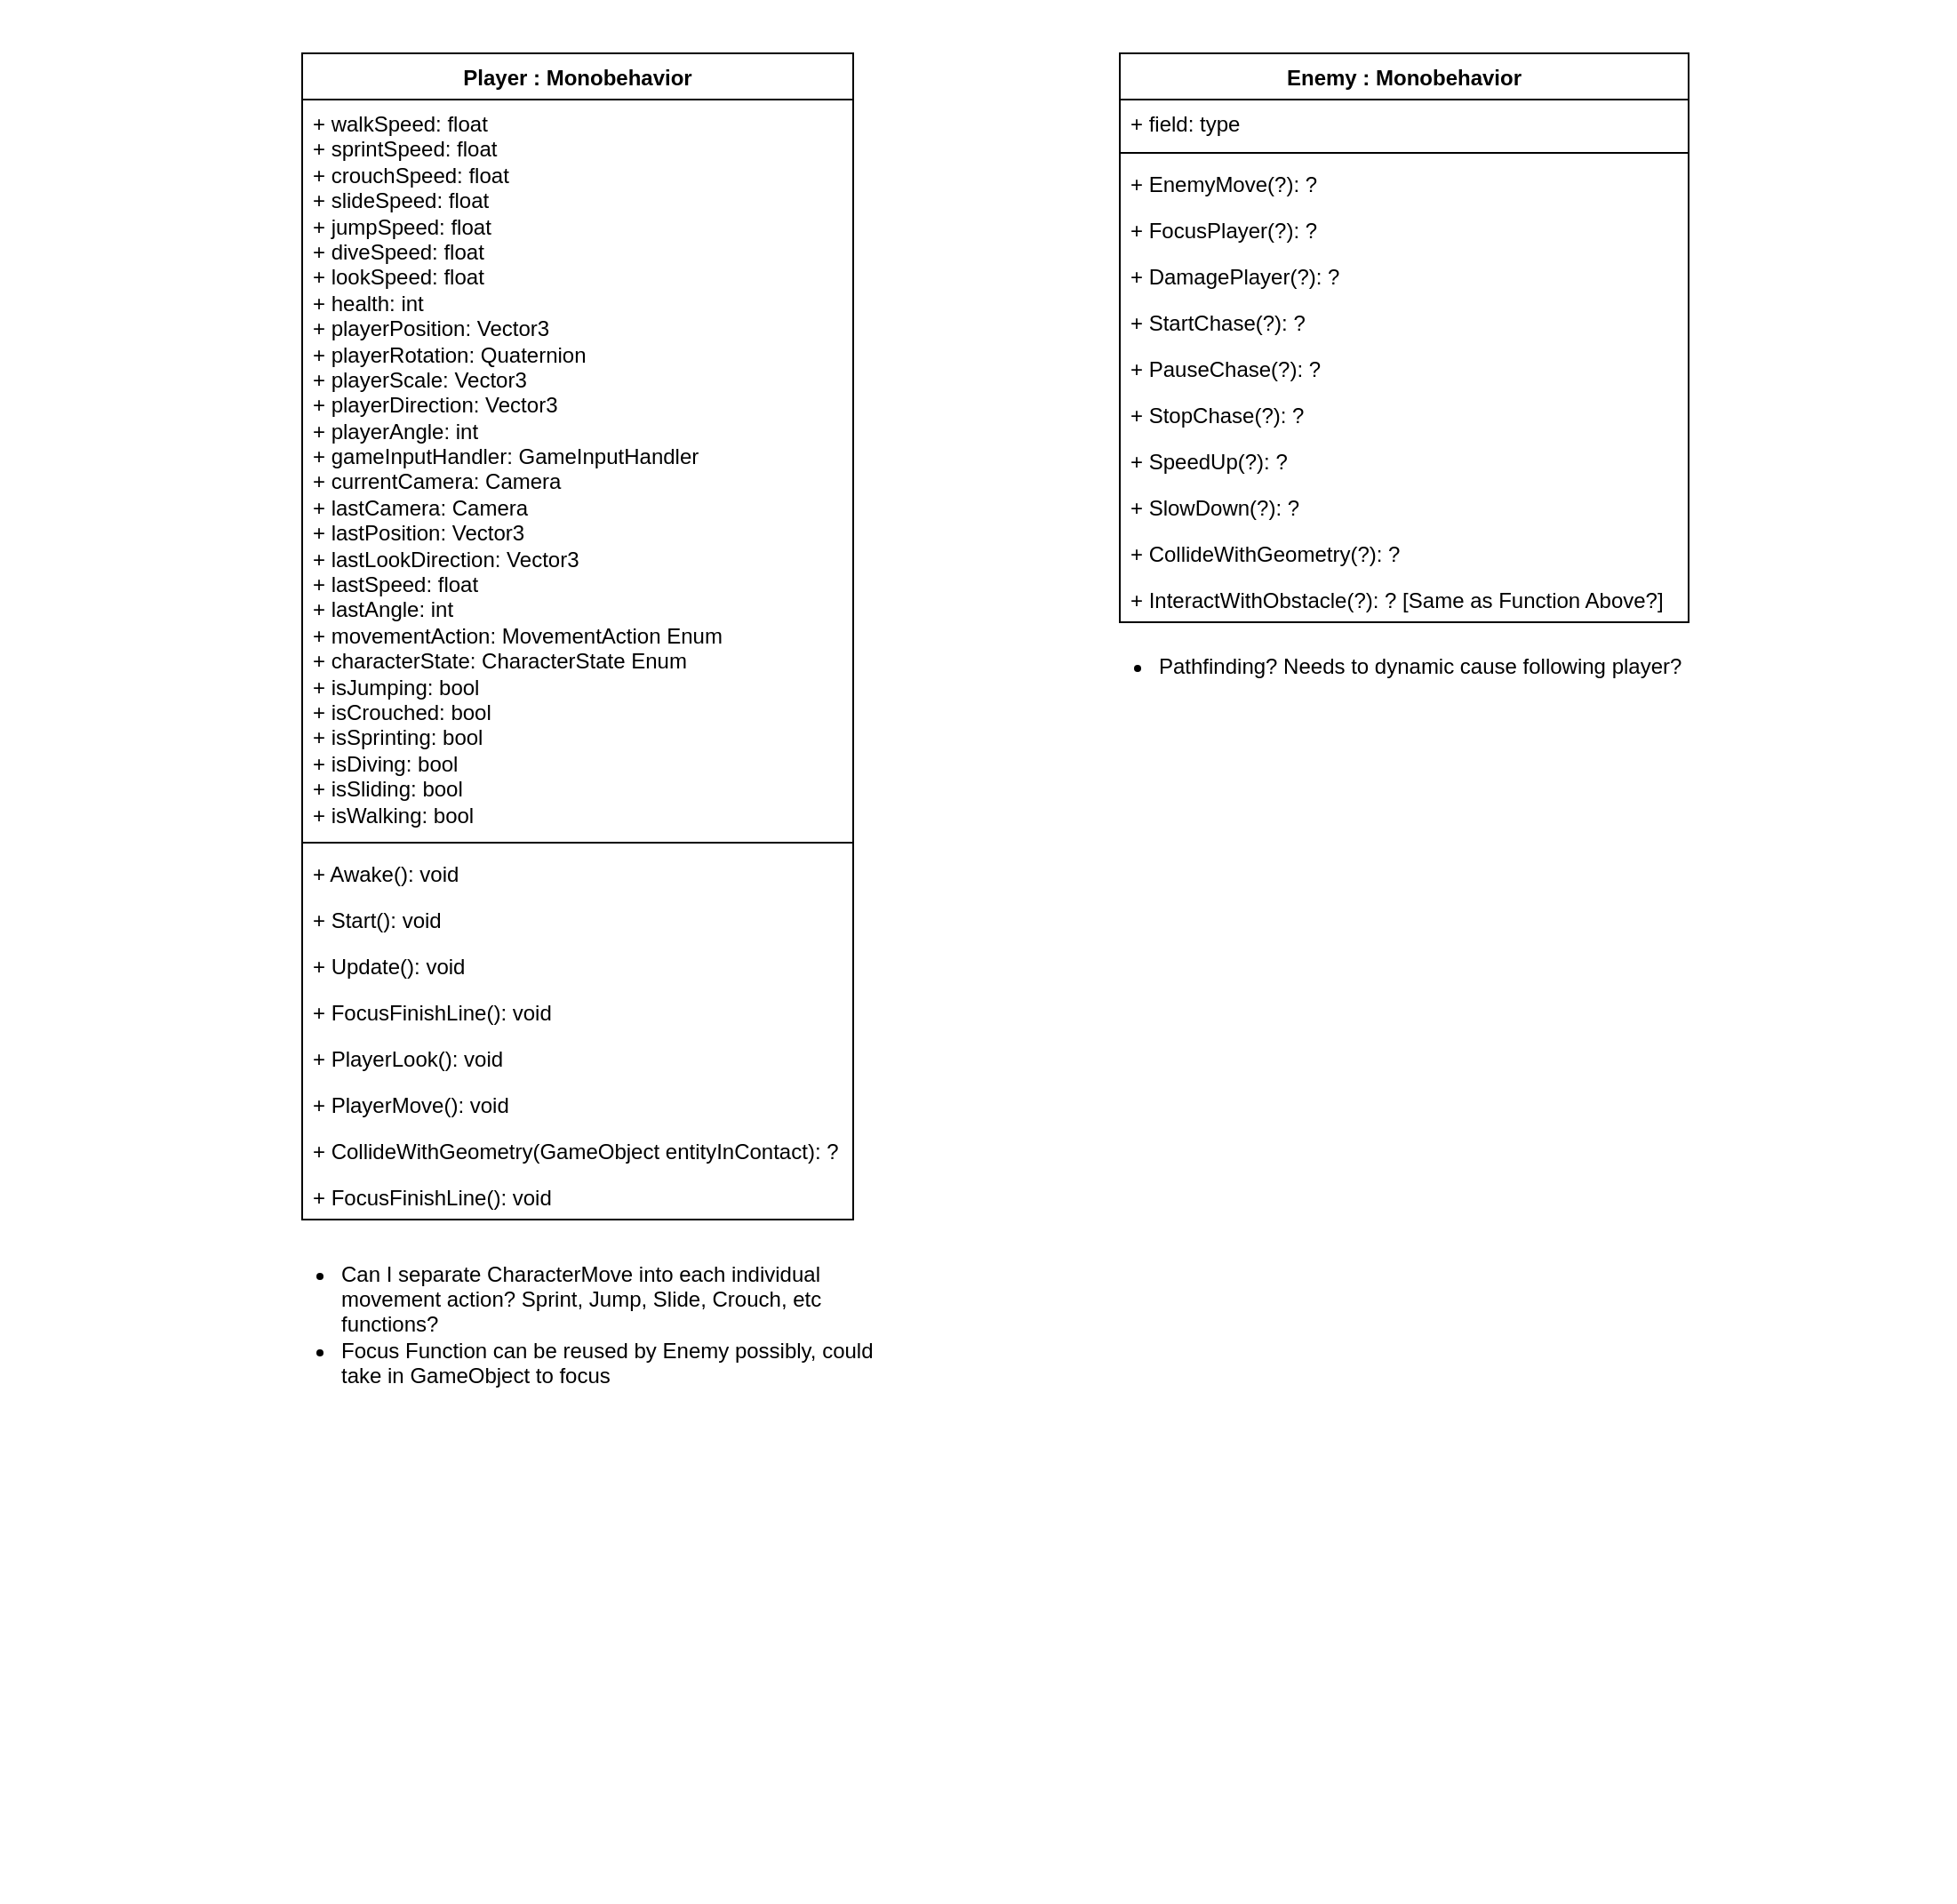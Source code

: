 <mxfile>
    <diagram id="wwl7-nGFDccHE3Txb_DJ" name="Page-1">
        <mxGraphModel dx="1266" dy="968" grid="1" gridSize="10" guides="1" tooltips="1" connect="1" arrows="1" fold="1" page="1" pageScale="1" pageWidth="1100" pageHeight="850" math="0" shadow="0">
            <root>
                <mxCell id="0"/>
                <mxCell id="1" style="locked=1;" parent="0"/>
                <mxCell id="4" value="" style="rounded=0;whiteSpace=wrap;html=1;fontStyle=1;strokeColor=none;" parent="1" vertex="1">
                    <mxGeometry width="1100" height="1070" as="geometry"/>
                </mxCell>
                <mxCell id="2" value="Foreground" style="" parent="0"/>
                <mxCell id="9" value="Player : Monobehavior" style="swimlane;fontStyle=1;align=center;verticalAlign=top;childLayout=stackLayout;horizontal=1;startSize=26;horizontalStack=0;resizeParent=1;resizeParentMax=0;resizeLast=0;collapsible=1;marginBottom=0;whiteSpace=wrap;html=1;" parent="2" vertex="1">
                    <mxGeometry x="170" y="30" width="310" height="656" as="geometry">
                        <mxRectangle x="170" y="105" width="160" height="30" as="alternateBounds"/>
                    </mxGeometry>
                </mxCell>
                <mxCell id="10" value="+ walkSpeed: float&lt;br&gt;+ sprintSpeed: float&lt;br&gt;+ crouchSpeed: float&lt;br&gt;+ slideSpeed: float&lt;br&gt;+ jumpSpeed: float&lt;br&gt;+ diveSpeed: float&lt;br&gt;+ lookSpeed: float&lt;br&gt;+ health: int&lt;br&gt;+ playerPosition: Vector3&lt;br&gt;+ playerRotation: Quaternion&lt;br&gt;+ playerScale: Vector3&lt;br&gt;+ playerDirection: Vector3&lt;br&gt;+ playerAngle: int&lt;br&gt;+ gameInputHandler: GameInputHandler&lt;br&gt;+ currentCamera: Camera&lt;br&gt;+ lastCamera: Camera&lt;br&gt;+ lastPosition: Vector3&lt;br&gt;+ lastLookDirection: Vector3&lt;br&gt;+ lastSpeed: float&lt;br&gt;+ lastAngle: int&lt;br&gt;+ movementAction: MovementAction Enum&lt;br&gt;+ characterState: CharacterState Enum&lt;br&gt;+ isJumping: bool&lt;br&gt;+ isCrouched: bool&lt;br&gt;+ isSprinting: bool&lt;br&gt;+ isDiving: bool&lt;br&gt;+ isSliding: bool&lt;br&gt;+ isWalking: bool" style="text;strokeColor=none;fillColor=none;align=left;verticalAlign=top;spacingLeft=4;spacingRight=4;overflow=hidden;rotatable=0;points=[[0,0.5],[1,0.5]];portConstraint=eastwest;whiteSpace=wrap;html=1;" parent="9" vertex="1">
                    <mxGeometry y="26" width="310" height="414" as="geometry"/>
                </mxCell>
                <mxCell id="11" value="" style="line;strokeWidth=1;fillColor=none;align=left;verticalAlign=middle;spacingTop=-1;spacingLeft=3;spacingRight=3;rotatable=0;labelPosition=right;points=[];portConstraint=eastwest;strokeColor=inherit;" parent="9" vertex="1">
                    <mxGeometry y="440" width="310" height="8" as="geometry"/>
                </mxCell>
                <mxCell id="12" value="+ Awake(): void" style="text;strokeColor=none;fillColor=none;align=left;verticalAlign=top;spacingLeft=4;spacingRight=4;overflow=hidden;rotatable=0;points=[[0,0.5],[1,0.5]];portConstraint=eastwest;whiteSpace=wrap;html=1;" parent="9" vertex="1">
                    <mxGeometry y="448" width="310" height="26" as="geometry"/>
                </mxCell>
                <mxCell id="13" value="+ Start(): void" style="text;strokeColor=none;fillColor=none;align=left;verticalAlign=top;spacingLeft=4;spacingRight=4;overflow=hidden;rotatable=0;points=[[0,0.5],[1,0.5]];portConstraint=eastwest;whiteSpace=wrap;html=1;" parent="9" vertex="1">
                    <mxGeometry y="474" width="310" height="26" as="geometry"/>
                </mxCell>
                <mxCell id="19" value="+ Update(): void" style="text;strokeColor=none;fillColor=none;align=left;verticalAlign=top;spacingLeft=4;spacingRight=4;overflow=hidden;rotatable=0;points=[[0,0.5],[1,0.5]];portConstraint=eastwest;whiteSpace=wrap;html=1;" parent="9" vertex="1">
                    <mxGeometry y="500" width="310" height="26" as="geometry"/>
                </mxCell>
                <mxCell id="20" value="+ FocusFinishLine(): void" style="text;strokeColor=none;fillColor=none;align=left;verticalAlign=top;spacingLeft=4;spacingRight=4;overflow=hidden;rotatable=0;points=[[0,0.5],[1,0.5]];portConstraint=eastwest;whiteSpace=wrap;html=1;" parent="9" vertex="1">
                    <mxGeometry y="526" width="310" height="26" as="geometry"/>
                </mxCell>
                <mxCell id="40" value="+ PlayerLook(): void" style="text;strokeColor=none;fillColor=none;align=left;verticalAlign=top;spacingLeft=4;spacingRight=4;overflow=hidden;rotatable=0;points=[[0,0.5],[1,0.5]];portConstraint=eastwest;whiteSpace=wrap;html=1;" vertex="1" parent="9">
                    <mxGeometry y="552" width="310" height="26" as="geometry"/>
                </mxCell>
                <mxCell id="41" value="+ PlayerMove(): void" style="text;strokeColor=none;fillColor=none;align=left;verticalAlign=top;spacingLeft=4;spacingRight=4;overflow=hidden;rotatable=0;points=[[0,0.5],[1,0.5]];portConstraint=eastwest;whiteSpace=wrap;html=1;" vertex="1" parent="9">
                    <mxGeometry y="578" width="310" height="26" as="geometry"/>
                </mxCell>
                <mxCell id="42" value="+ CollideWithGeometry(GameObject entityInContact): ?" style="text;strokeColor=none;fillColor=none;align=left;verticalAlign=top;spacingLeft=4;spacingRight=4;overflow=hidden;rotatable=0;points=[[0,0.5],[1,0.5]];portConstraint=eastwest;whiteSpace=wrap;html=1;" vertex="1" parent="9">
                    <mxGeometry y="604" width="310" height="26" as="geometry"/>
                </mxCell>
                <mxCell id="43" value="+ FocusFinishLine(): void" style="text;strokeColor=none;fillColor=none;align=left;verticalAlign=top;spacingLeft=4;spacingRight=4;overflow=hidden;rotatable=0;points=[[0,0.5],[1,0.5]];portConstraint=eastwest;whiteSpace=wrap;html=1;" vertex="1" parent="9">
                    <mxGeometry y="630" width="310" height="26" as="geometry"/>
                </mxCell>
                <mxCell id="21" value="Enemy&amp;nbsp;: Monobehavior" style="swimlane;fontStyle=1;align=center;verticalAlign=top;childLayout=stackLayout;horizontal=1;startSize=26;horizontalStack=0;resizeParent=1;resizeParentMax=0;resizeLast=0;collapsible=1;marginBottom=0;whiteSpace=wrap;html=1;" parent="2" vertex="1">
                    <mxGeometry x="630" y="30" width="320" height="320" as="geometry"/>
                </mxCell>
                <mxCell id="22" value="+ field: type" style="text;strokeColor=none;fillColor=none;align=left;verticalAlign=top;spacingLeft=4;spacingRight=4;overflow=hidden;rotatable=0;points=[[0,0.5],[1,0.5]];portConstraint=eastwest;whiteSpace=wrap;html=1;" parent="21" vertex="1">
                    <mxGeometry y="26" width="320" height="26" as="geometry"/>
                </mxCell>
                <mxCell id="23" value="" style="line;strokeWidth=1;fillColor=none;align=left;verticalAlign=middle;spacingTop=-1;spacingLeft=3;spacingRight=3;rotatable=0;labelPosition=right;points=[];portConstraint=eastwest;strokeColor=inherit;" parent="21" vertex="1">
                    <mxGeometry y="52" width="320" height="8" as="geometry"/>
                </mxCell>
                <mxCell id="24" value="+ EnemyMove(?): ?" style="text;strokeColor=none;fillColor=none;align=left;verticalAlign=top;spacingLeft=4;spacingRight=4;overflow=hidden;rotatable=0;points=[[0,0.5],[1,0.5]];portConstraint=eastwest;whiteSpace=wrap;html=1;" parent="21" vertex="1">
                    <mxGeometry y="60" width="320" height="26" as="geometry"/>
                </mxCell>
                <mxCell id="25" value="+ FocusPlayer(?): ?" style="text;strokeColor=none;fillColor=none;align=left;verticalAlign=top;spacingLeft=4;spacingRight=4;overflow=hidden;rotatable=0;points=[[0,0.5],[1,0.5]];portConstraint=eastwest;whiteSpace=wrap;html=1;" parent="21" vertex="1">
                    <mxGeometry y="86" width="320" height="26" as="geometry"/>
                </mxCell>
                <mxCell id="26" value="+ DamagePlayer(?): ?" style="text;strokeColor=none;fillColor=none;align=left;verticalAlign=top;spacingLeft=4;spacingRight=4;overflow=hidden;rotatable=0;points=[[0,0.5],[1,0.5]];portConstraint=eastwest;whiteSpace=wrap;html=1;" parent="21" vertex="1">
                    <mxGeometry y="112" width="320" height="26" as="geometry"/>
                </mxCell>
                <mxCell id="27" value="+ StartChase(?): ?" style="text;strokeColor=none;fillColor=none;align=left;verticalAlign=top;spacingLeft=4;spacingRight=4;overflow=hidden;rotatable=0;points=[[0,0.5],[1,0.5]];portConstraint=eastwest;whiteSpace=wrap;html=1;" parent="21" vertex="1">
                    <mxGeometry y="138" width="320" height="26" as="geometry"/>
                </mxCell>
                <mxCell id="28" value="+ PauseChase(?): ?" style="text;strokeColor=none;fillColor=none;align=left;verticalAlign=top;spacingLeft=4;spacingRight=4;overflow=hidden;rotatable=0;points=[[0,0.5],[1,0.5]];portConstraint=eastwest;whiteSpace=wrap;html=1;" parent="21" vertex="1">
                    <mxGeometry y="164" width="320" height="26" as="geometry"/>
                </mxCell>
                <mxCell id="29" value="+ StopChase(?): ?" style="text;strokeColor=none;fillColor=none;align=left;verticalAlign=top;spacingLeft=4;spacingRight=4;overflow=hidden;rotatable=0;points=[[0,0.5],[1,0.5]];portConstraint=eastwest;whiteSpace=wrap;html=1;" parent="21" vertex="1">
                    <mxGeometry y="190" width="320" height="26" as="geometry"/>
                </mxCell>
                <mxCell id="30" value="+ SpeedUp(?): ?" style="text;strokeColor=none;fillColor=none;align=left;verticalAlign=top;spacingLeft=4;spacingRight=4;overflow=hidden;rotatable=0;points=[[0,0.5],[1,0.5]];portConstraint=eastwest;whiteSpace=wrap;html=1;" parent="21" vertex="1">
                    <mxGeometry y="216" width="320" height="26" as="geometry"/>
                </mxCell>
                <mxCell id="31" value="+ SlowDown(?): ?" style="text;strokeColor=none;fillColor=none;align=left;verticalAlign=top;spacingLeft=4;spacingRight=4;overflow=hidden;rotatable=0;points=[[0,0.5],[1,0.5]];portConstraint=eastwest;whiteSpace=wrap;html=1;" parent="21" vertex="1">
                    <mxGeometry y="242" width="320" height="26" as="geometry"/>
                </mxCell>
                <mxCell id="32" value="+ CollideWithGeometry(?): ?" style="text;strokeColor=none;fillColor=none;align=left;verticalAlign=top;spacingLeft=4;spacingRight=4;overflow=hidden;rotatable=0;points=[[0,0.5],[1,0.5]];portConstraint=eastwest;whiteSpace=wrap;html=1;" parent="21" vertex="1">
                    <mxGeometry y="268" width="320" height="26" as="geometry"/>
                </mxCell>
                <mxCell id="33" value="+ InteractWithObstacle(?): ? [Same as Function Above?]" style="text;strokeColor=none;fillColor=none;align=left;verticalAlign=top;spacingLeft=4;spacingRight=4;overflow=hidden;rotatable=0;points=[[0,0.5],[1,0.5]];portConstraint=eastwest;whiteSpace=wrap;html=1;" parent="21" vertex="1">
                    <mxGeometry y="294" width="320" height="26" as="geometry"/>
                </mxCell>
                <mxCell id="34" value="&lt;ul&gt;&lt;li&gt;&lt;font style=&quot;color: rgb(0, 0, 0);&quot;&gt;Pathfinding? Needs to dynamic cause following player?&lt;/font&gt;&lt;/li&gt;&lt;/ul&gt;" style="text;align=left;verticalAlign=middle;rounded=0;html=1;whiteSpace=wrap;fontColor=#000000;" vertex="1" parent="2">
                    <mxGeometry x="610" y="360" width="340" height="30" as="geometry"/>
                </mxCell>
                <mxCell id="35" value="&lt;ul&gt;&lt;li&gt;&lt;font style=&quot;color: rgb(0, 0, 0);&quot;&gt;Can I separate CharacterMove into each individual movement action? Sprint, Jump, Slide, Crouch, etc functions?&lt;/font&gt;&lt;/li&gt;&lt;li&gt;&lt;font style=&quot;color: rgb(0, 0, 0);&quot;&gt;Focus Function can be reused by Enemy possibly, could take in GameObject to focus&lt;/font&gt;&lt;/li&gt;&lt;/ul&gt;" style="text;html=1;align=left;verticalAlign=middle;rounded=0;whiteSpace=wrap;" vertex="1" parent="2">
                    <mxGeometry x="150" y="730" width="350" height="30" as="geometry"/>
                </mxCell>
            </root>
        </mxGraphModel>
    </diagram>
</mxfile>